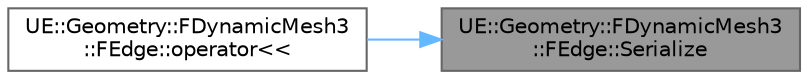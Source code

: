 digraph "UE::Geometry::FDynamicMesh3::FEdge::Serialize"
{
 // INTERACTIVE_SVG=YES
 // LATEX_PDF_SIZE
  bgcolor="transparent";
  edge [fontname=Helvetica,fontsize=10,labelfontname=Helvetica,labelfontsize=10];
  node [fontname=Helvetica,fontsize=10,shape=box,height=0.2,width=0.4];
  rankdir="RL";
  Node1 [id="Node000001",label="UE::Geometry::FDynamicMesh3\l::FEdge::Serialize",height=0.2,width=0.4,color="gray40", fillcolor="grey60", style="filled", fontcolor="black",tooltip="Serialize FEdge to an archive."];
  Node1 -> Node2 [id="edge1_Node000001_Node000002",dir="back",color="steelblue1",style="solid",tooltip=" "];
  Node2 [id="Node000002",label="UE::Geometry::FDynamicMesh3\l::FEdge::operator\<\<",height=0.2,width=0.4,color="grey40", fillcolor="white", style="filled",URL="$d5/d69/structUE_1_1Geometry_1_1FDynamicMesh3_1_1FEdge.html#acb23425080b078842b5e227454ad826a",tooltip="Serialization operator for FEdge."];
}
